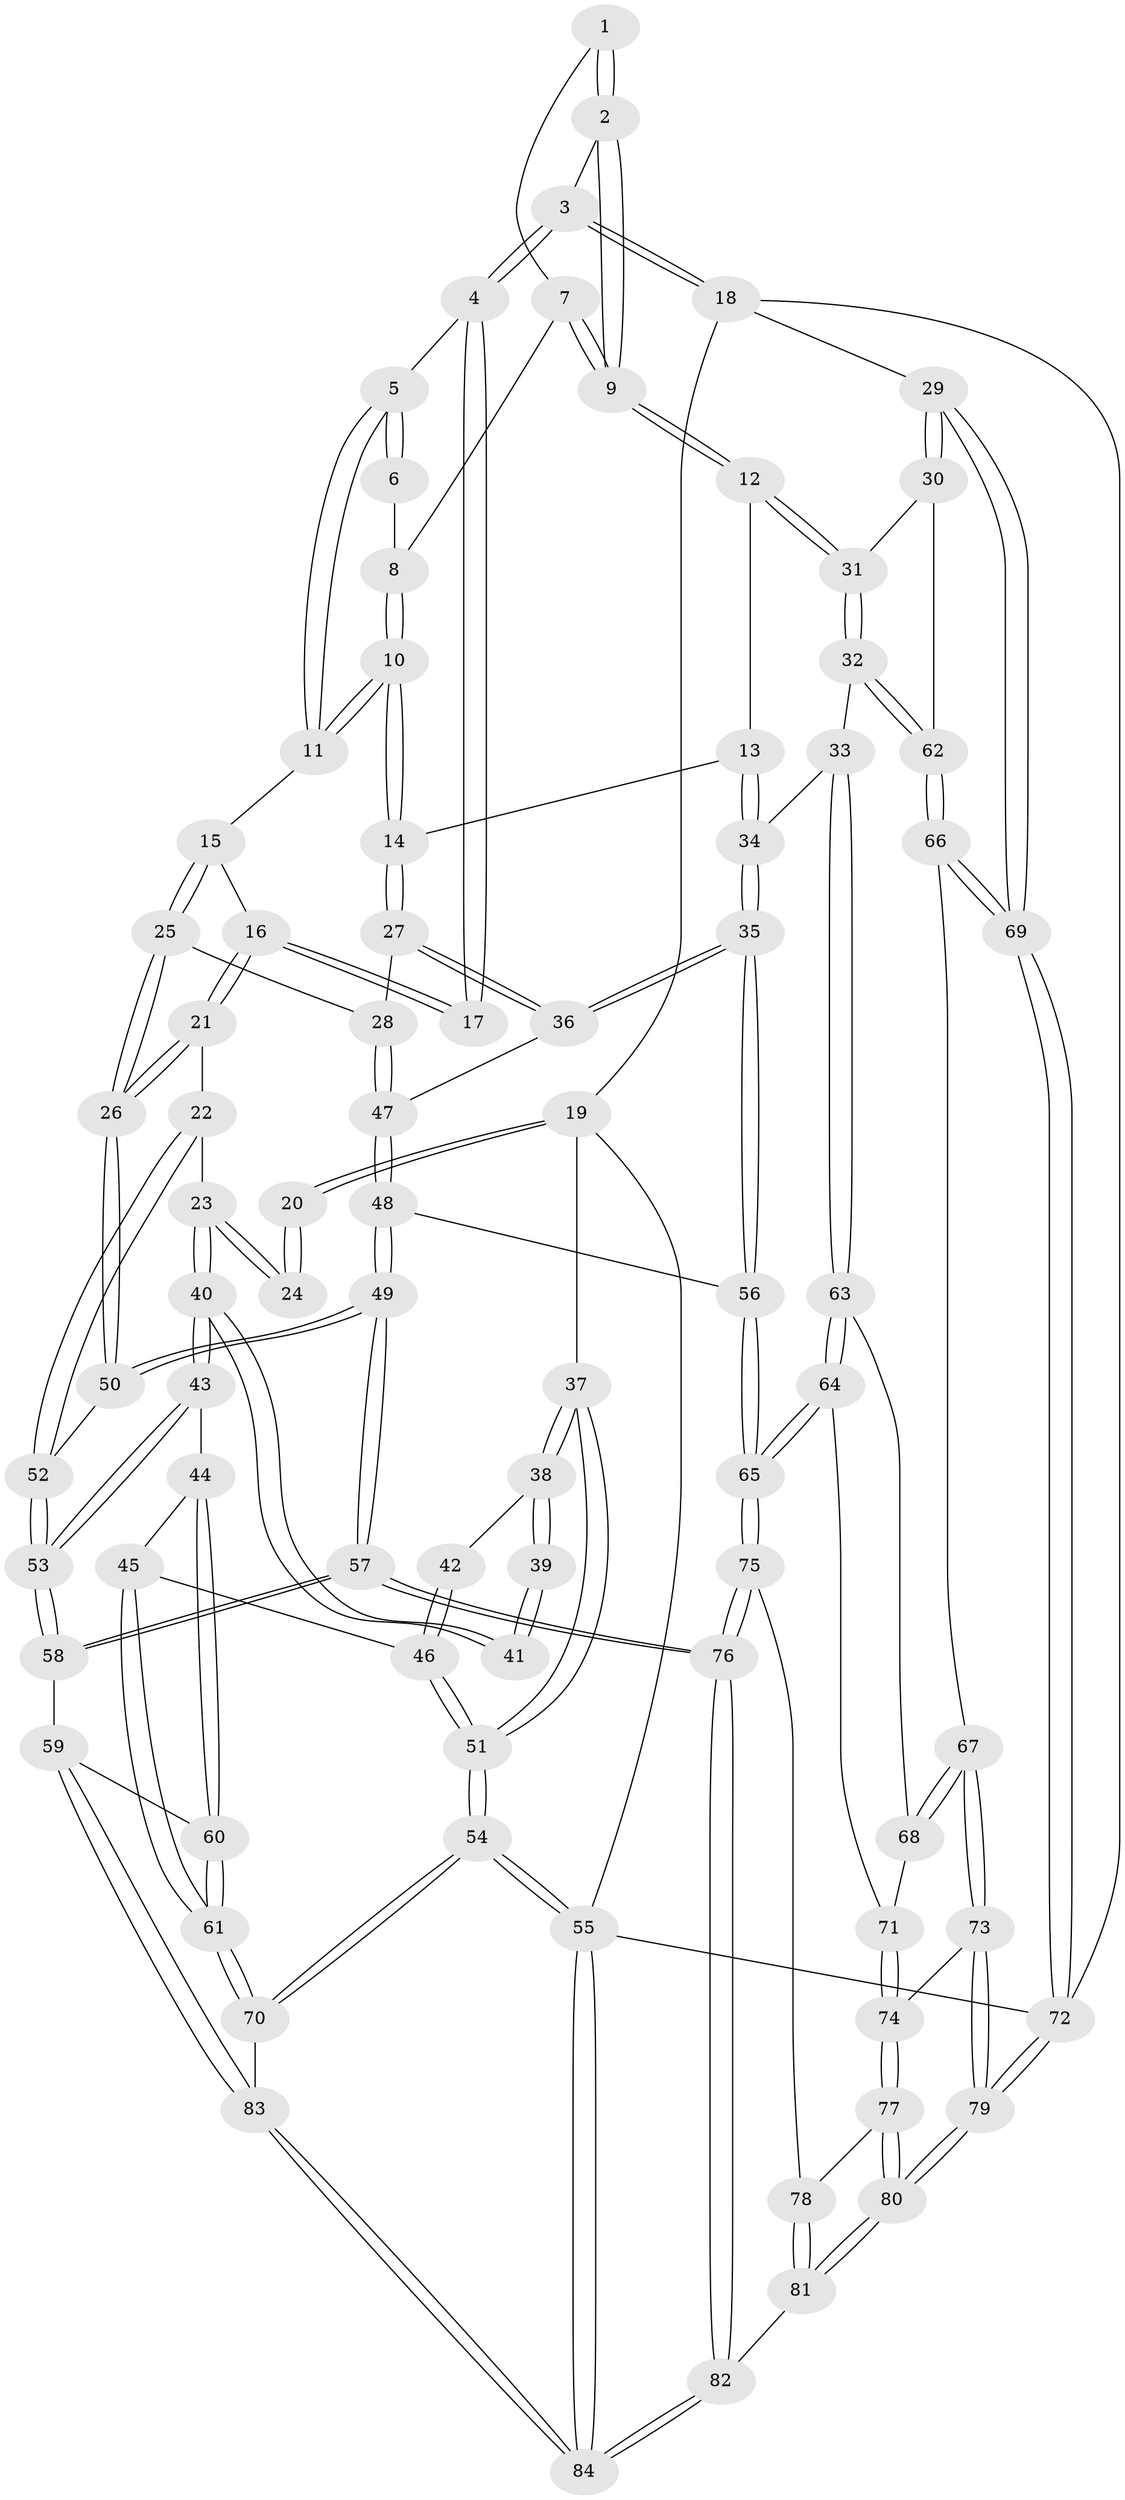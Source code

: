 // coarse degree distribution, {3: 0.14, 6: 0.1, 4: 0.4, 5: 0.34, 2: 0.02}
// Generated by graph-tools (version 1.1) at 2025/24/03/03/25 07:24:33]
// undirected, 84 vertices, 207 edges
graph export_dot {
graph [start="1"]
  node [color=gray90,style=filled];
  1 [pos="+0.668994159591443+0.09126592946769053"];
  2 [pos="+0.9436462238387675+0.032950563412829585"];
  3 [pos="+1+0"];
  4 [pos="+0.39601994507971455+0"];
  5 [pos="+0.5428876189131177+0.05570146033314865"];
  6 [pos="+0.5988420305813001+0.08458515361402459"];
  7 [pos="+0.6742444367023551+0.1385493103426737"];
  8 [pos="+0.6412377987625713+0.13721131183021765"];
  9 [pos="+0.8293534923859613+0.2198352820580583"];
  10 [pos="+0.6403428740928994+0.2696922577936017"];
  11 [pos="+0.6195540947589493+0.25324686866605917"];
  12 [pos="+0.81637226659405+0.2479150757662832"];
  13 [pos="+0.7769974279439612+0.2696306381494563"];
  14 [pos="+0.6619220936959017+0.2941740418630062"];
  15 [pos="+0.4274753628347582+0.19586543188339978"];
  16 [pos="+0.4032148062814352+0.17061676096218029"];
  17 [pos="+0.3426352106343392+0"];
  18 [pos="+1+0"];
  19 [pos="+0+0"];
  20 [pos="+0.3110485301078752+0"];
  21 [pos="+0.3458347133073349+0.2762370300083163"];
  22 [pos="+0.20460777355221693+0.35566478056838136"];
  23 [pos="+0.2029026343715396+0.35510678735460843"];
  24 [pos="+0.19625708361371053+0.32837046422454336"];
  25 [pos="+0.49156292352028924+0.3658909807095268"];
  26 [pos="+0.40396161683914905+0.41688883722840187"];
  27 [pos="+0.6358682629266245+0.32924331145041347"];
  28 [pos="+0.5239729989216042+0.3719579518437398"];
  29 [pos="+1+0.45376480545899645"];
  30 [pos="+1+0.4493632469669642"];
  31 [pos="+0.8884844567304261+0.3510768223855407"];
  32 [pos="+0.8390368882972337+0.532848597674492"];
  33 [pos="+0.7882877581946492+0.536435965963897"];
  34 [pos="+0.757369132378509+0.5285536524654997"];
  35 [pos="+0.6805473633284083+0.5419826857250394"];
  36 [pos="+0.656561906404828+0.452583671871805"];
  37 [pos="+0+0"];
  38 [pos="+0+0"];
  39 [pos="+0+0"];
  40 [pos="+0.1608734205772146+0.3791378748640732"];
  41 [pos="+0.12154312523658382+0.36641694828785254"];
  42 [pos="+0.06704782973120431+0.3596773892790141"];
  43 [pos="+0.103352347734293+0.4858386773577503"];
  44 [pos="+0.09052455159583017+0.49504847151083264"];
  45 [pos="+0+0.48785225292009443"];
  46 [pos="+0+0.4608258028388573"];
  47 [pos="+0.5379123985890409+0.4471831132524503"];
  48 [pos="+0.545416785560019+0.5979134006334724"];
  49 [pos="+0.5065404849134058+0.6120590502776097"];
  50 [pos="+0.3824979186976378+0.4476469298552506"];
  51 [pos="+0+0.4561115581291184"];
  52 [pos="+0.30663707144136+0.45990790295185774"];
  53 [pos="+0.2644563678043546+0.5604159895384746"];
  54 [pos="+0+0.9308408947493555"];
  55 [pos="+0+1"];
  56 [pos="+0.6201597078616825+0.5969286835740388"];
  57 [pos="+0.37715276841466905+0.7702246860865409"];
  58 [pos="+0.267937235112959+0.7174089883579899"];
  59 [pos="+0.16468516304819567+0.7290957867340897"];
  60 [pos="+0.13058792741018418+0.7279620932128573"];
  61 [pos="+0.11231016428572985+0.7341470080750542"];
  62 [pos="+0.8796470454291004+0.5522842350867886"];
  63 [pos="+0.7926811642769034+0.654820768246832"];
  64 [pos="+0.7316829055869614+0.6984890952672106"];
  65 [pos="+0.6844676949127062+0.7089652594603748"];
  66 [pos="+0.9253201487901168+0.6754360762662943"];
  67 [pos="+0.897901383979278+0.6937520752556082"];
  68 [pos="+0.8069800538261137+0.6644375160411022"];
  69 [pos="+1+0.7785042254164968"];
  70 [pos="+0+0.8185636370643289"];
  71 [pos="+0.7958100364212358+0.7182302969779556"];
  72 [pos="+1+1"];
  73 [pos="+0.8526966227060067+0.7533993253405062"];
  74 [pos="+0.8467559562433437+0.7556685164552144"];
  75 [pos="+0.6847761853036145+0.7908158686474887"];
  76 [pos="+0.4108181348524327+0.8539828045839504"];
  77 [pos="+0.7677409909474308+0.8284631261426805"];
  78 [pos="+0.6851392914821557+0.7912152680056547"];
  79 [pos="+1+1"];
  80 [pos="+0.9833620696733072+1"];
  81 [pos="+0.6143063257640756+1"];
  82 [pos="+0.4197339193926852+1"];
  83 [pos="+0.178603722334348+0.929856369663991"];
  84 [pos="+0.30039527132853716+1"];
  1 -- 2;
  1 -- 2;
  1 -- 7;
  2 -- 3;
  2 -- 9;
  2 -- 9;
  3 -- 4;
  3 -- 4;
  3 -- 18;
  3 -- 18;
  4 -- 5;
  4 -- 17;
  4 -- 17;
  5 -- 6;
  5 -- 6;
  5 -- 11;
  5 -- 11;
  6 -- 8;
  7 -- 8;
  7 -- 9;
  7 -- 9;
  8 -- 10;
  8 -- 10;
  9 -- 12;
  9 -- 12;
  10 -- 11;
  10 -- 11;
  10 -- 14;
  10 -- 14;
  11 -- 15;
  12 -- 13;
  12 -- 31;
  12 -- 31;
  13 -- 14;
  13 -- 34;
  13 -- 34;
  14 -- 27;
  14 -- 27;
  15 -- 16;
  15 -- 25;
  15 -- 25;
  16 -- 17;
  16 -- 17;
  16 -- 21;
  16 -- 21;
  18 -- 19;
  18 -- 29;
  18 -- 72;
  19 -- 20;
  19 -- 20;
  19 -- 37;
  19 -- 55;
  20 -- 24;
  20 -- 24;
  21 -- 22;
  21 -- 26;
  21 -- 26;
  22 -- 23;
  22 -- 52;
  22 -- 52;
  23 -- 24;
  23 -- 24;
  23 -- 40;
  23 -- 40;
  25 -- 26;
  25 -- 26;
  25 -- 28;
  26 -- 50;
  26 -- 50;
  27 -- 28;
  27 -- 36;
  27 -- 36;
  28 -- 47;
  28 -- 47;
  29 -- 30;
  29 -- 30;
  29 -- 69;
  29 -- 69;
  30 -- 31;
  30 -- 62;
  31 -- 32;
  31 -- 32;
  32 -- 33;
  32 -- 62;
  32 -- 62;
  33 -- 34;
  33 -- 63;
  33 -- 63;
  34 -- 35;
  34 -- 35;
  35 -- 36;
  35 -- 36;
  35 -- 56;
  35 -- 56;
  36 -- 47;
  37 -- 38;
  37 -- 38;
  37 -- 51;
  37 -- 51;
  38 -- 39;
  38 -- 39;
  38 -- 42;
  39 -- 41;
  39 -- 41;
  40 -- 41;
  40 -- 41;
  40 -- 43;
  40 -- 43;
  42 -- 46;
  42 -- 46;
  43 -- 44;
  43 -- 53;
  43 -- 53;
  44 -- 45;
  44 -- 60;
  44 -- 60;
  45 -- 46;
  45 -- 61;
  45 -- 61;
  46 -- 51;
  46 -- 51;
  47 -- 48;
  47 -- 48;
  48 -- 49;
  48 -- 49;
  48 -- 56;
  49 -- 50;
  49 -- 50;
  49 -- 57;
  49 -- 57;
  50 -- 52;
  51 -- 54;
  51 -- 54;
  52 -- 53;
  52 -- 53;
  53 -- 58;
  53 -- 58;
  54 -- 55;
  54 -- 55;
  54 -- 70;
  54 -- 70;
  55 -- 84;
  55 -- 84;
  55 -- 72;
  56 -- 65;
  56 -- 65;
  57 -- 58;
  57 -- 58;
  57 -- 76;
  57 -- 76;
  58 -- 59;
  59 -- 60;
  59 -- 83;
  59 -- 83;
  60 -- 61;
  60 -- 61;
  61 -- 70;
  61 -- 70;
  62 -- 66;
  62 -- 66;
  63 -- 64;
  63 -- 64;
  63 -- 68;
  64 -- 65;
  64 -- 65;
  64 -- 71;
  65 -- 75;
  65 -- 75;
  66 -- 67;
  66 -- 69;
  66 -- 69;
  67 -- 68;
  67 -- 68;
  67 -- 73;
  67 -- 73;
  68 -- 71;
  69 -- 72;
  69 -- 72;
  70 -- 83;
  71 -- 74;
  71 -- 74;
  72 -- 79;
  72 -- 79;
  73 -- 74;
  73 -- 79;
  73 -- 79;
  74 -- 77;
  74 -- 77;
  75 -- 76;
  75 -- 76;
  75 -- 78;
  76 -- 82;
  76 -- 82;
  77 -- 78;
  77 -- 80;
  77 -- 80;
  78 -- 81;
  78 -- 81;
  79 -- 80;
  79 -- 80;
  80 -- 81;
  80 -- 81;
  81 -- 82;
  82 -- 84;
  82 -- 84;
  83 -- 84;
  83 -- 84;
}
